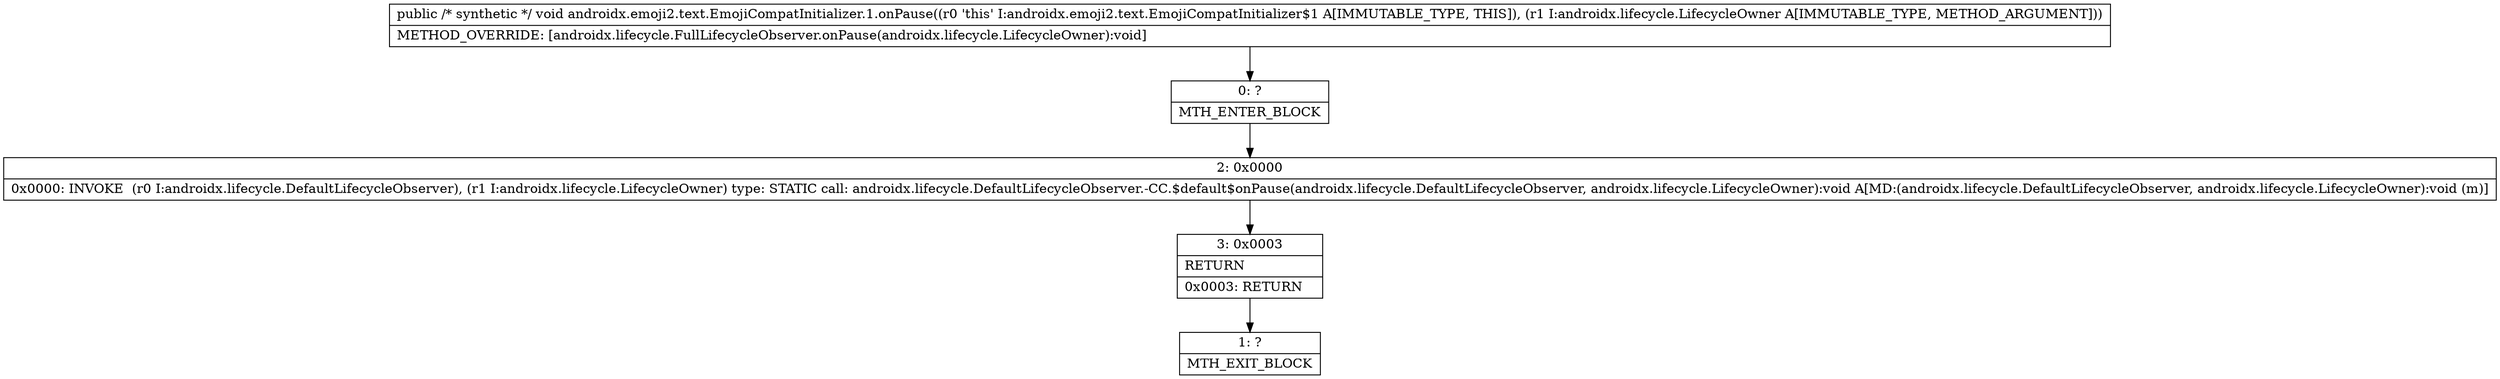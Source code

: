 digraph "CFG forandroidx.emoji2.text.EmojiCompatInitializer.1.onPause(Landroidx\/lifecycle\/LifecycleOwner;)V" {
Node_0 [shape=record,label="{0\:\ ?|MTH_ENTER_BLOCK\l}"];
Node_2 [shape=record,label="{2\:\ 0x0000|0x0000: INVOKE  (r0 I:androidx.lifecycle.DefaultLifecycleObserver), (r1 I:androidx.lifecycle.LifecycleOwner) type: STATIC call: androidx.lifecycle.DefaultLifecycleObserver.\-CC.$default$onPause(androidx.lifecycle.DefaultLifecycleObserver, androidx.lifecycle.LifecycleOwner):void A[MD:(androidx.lifecycle.DefaultLifecycleObserver, androidx.lifecycle.LifecycleOwner):void (m)]\l}"];
Node_3 [shape=record,label="{3\:\ 0x0003|RETURN\l|0x0003: RETURN   \l}"];
Node_1 [shape=record,label="{1\:\ ?|MTH_EXIT_BLOCK\l}"];
MethodNode[shape=record,label="{public \/* synthetic *\/ void androidx.emoji2.text.EmojiCompatInitializer.1.onPause((r0 'this' I:androidx.emoji2.text.EmojiCompatInitializer$1 A[IMMUTABLE_TYPE, THIS]), (r1 I:androidx.lifecycle.LifecycleOwner A[IMMUTABLE_TYPE, METHOD_ARGUMENT]))  | METHOD_OVERRIDE: [androidx.lifecycle.FullLifecycleObserver.onPause(androidx.lifecycle.LifecycleOwner):void]\l}"];
MethodNode -> Node_0;Node_0 -> Node_2;
Node_2 -> Node_3;
Node_3 -> Node_1;
}

